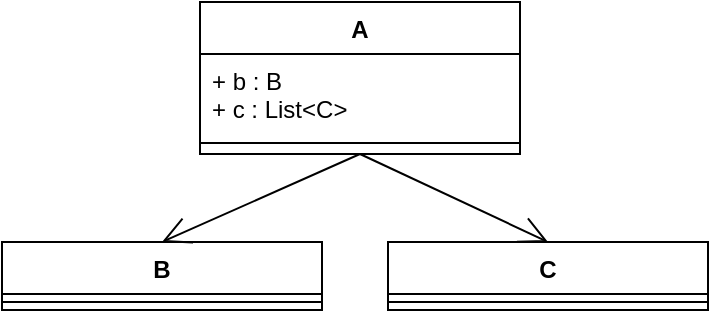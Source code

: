 <mxfile version="24.2.7" type="device">
  <diagram name="第 1 页" id="x_i_-oTYh357FhNiy-jN">
    <mxGraphModel dx="2708" dy="1735" grid="0" gridSize="10" guides="1" tooltips="1" connect="1" arrows="1" fold="1" page="0" pageScale="1" pageWidth="827" pageHeight="1169" math="0" shadow="0">
      <root>
        <mxCell id="0" />
        <mxCell id="1" parent="0" />
        <mxCell id="u_d2pRbgUaOH4Io2uEPG-1" value="A" style="swimlane;fontStyle=1;align=center;verticalAlign=top;childLayout=stackLayout;horizontal=1;startSize=26;horizontalStack=0;resizeParent=1;resizeParentMax=0;resizeLast=0;collapsible=1;marginBottom=0;whiteSpace=wrap;html=1;" vertex="1" parent="1">
          <mxGeometry x="-938" y="-570" width="160" height="76" as="geometry" />
        </mxCell>
        <mxCell id="u_d2pRbgUaOH4Io2uEPG-2" value="+ b : B&lt;div&gt;+ c : List&amp;lt;C&amp;gt;&lt;/div&gt;" style="text;strokeColor=none;fillColor=none;align=left;verticalAlign=top;spacingLeft=4;spacingRight=4;overflow=hidden;rotatable=0;points=[[0,0.5],[1,0.5]];portConstraint=eastwest;whiteSpace=wrap;html=1;" vertex="1" parent="u_d2pRbgUaOH4Io2uEPG-1">
          <mxGeometry y="26" width="160" height="39" as="geometry" />
        </mxCell>
        <mxCell id="u_d2pRbgUaOH4Io2uEPG-3" value="" style="line;strokeWidth=1;fillColor=none;align=left;verticalAlign=middle;spacingTop=-1;spacingLeft=3;spacingRight=3;rotatable=0;labelPosition=right;points=[];portConstraint=eastwest;strokeColor=inherit;" vertex="1" parent="u_d2pRbgUaOH4Io2uEPG-1">
          <mxGeometry y="65" width="160" height="11" as="geometry" />
        </mxCell>
        <mxCell id="u_d2pRbgUaOH4Io2uEPG-5" value="B" style="swimlane;fontStyle=1;align=center;verticalAlign=top;childLayout=stackLayout;horizontal=1;startSize=26;horizontalStack=0;resizeParent=1;resizeParentMax=0;resizeLast=0;collapsible=1;marginBottom=0;whiteSpace=wrap;html=1;" vertex="1" parent="1">
          <mxGeometry x="-1037" y="-450" width="160" height="34" as="geometry" />
        </mxCell>
        <mxCell id="u_d2pRbgUaOH4Io2uEPG-7" value="" style="line;strokeWidth=1;fillColor=none;align=left;verticalAlign=middle;spacingTop=-1;spacingLeft=3;spacingRight=3;rotatable=0;labelPosition=right;points=[];portConstraint=eastwest;strokeColor=inherit;" vertex="1" parent="u_d2pRbgUaOH4Io2uEPG-5">
          <mxGeometry y="26" width="160" height="8" as="geometry" />
        </mxCell>
        <mxCell id="u_d2pRbgUaOH4Io2uEPG-9" value="C" style="swimlane;fontStyle=1;align=center;verticalAlign=top;childLayout=stackLayout;horizontal=1;startSize=26;horizontalStack=0;resizeParent=1;resizeParentMax=0;resizeLast=0;collapsible=1;marginBottom=0;whiteSpace=wrap;html=1;" vertex="1" parent="1">
          <mxGeometry x="-844" y="-450" width="160" height="34" as="geometry">
            <mxRectangle x="-844" y="-450" width="44" height="26" as="alternateBounds" />
          </mxGeometry>
        </mxCell>
        <mxCell id="u_d2pRbgUaOH4Io2uEPG-10" value="" style="line;strokeWidth=1;fillColor=none;align=left;verticalAlign=middle;spacingTop=-1;spacingLeft=3;spacingRight=3;rotatable=0;labelPosition=right;points=[];portConstraint=eastwest;strokeColor=inherit;" vertex="1" parent="u_d2pRbgUaOH4Io2uEPG-9">
          <mxGeometry y="26" width="160" height="8" as="geometry" />
        </mxCell>
        <mxCell id="u_d2pRbgUaOH4Io2uEPG-11" value="" style="endArrow=open;endFill=1;endSize=12;html=1;rounded=0;exitX=0.5;exitY=1;exitDx=0;exitDy=0;entryX=0.5;entryY=0;entryDx=0;entryDy=0;" edge="1" parent="1" source="u_d2pRbgUaOH4Io2uEPG-1" target="u_d2pRbgUaOH4Io2uEPG-5">
          <mxGeometry width="160" relative="1" as="geometry">
            <mxPoint x="-1095" y="-263" as="sourcePoint" />
            <mxPoint x="-935" y="-263" as="targetPoint" />
          </mxGeometry>
        </mxCell>
        <mxCell id="u_d2pRbgUaOH4Io2uEPG-12" value="" style="endArrow=open;endFill=1;endSize=12;html=1;rounded=0;exitX=0.5;exitY=1;exitDx=0;exitDy=0;entryX=0.5;entryY=0;entryDx=0;entryDy=0;" edge="1" parent="1" source="u_d2pRbgUaOH4Io2uEPG-1" target="u_d2pRbgUaOH4Io2uEPG-9">
          <mxGeometry width="160" relative="1" as="geometry">
            <mxPoint x="-903" y="-151" as="sourcePoint" />
            <mxPoint x="-743" y="-151" as="targetPoint" />
          </mxGeometry>
        </mxCell>
      </root>
    </mxGraphModel>
  </diagram>
</mxfile>
